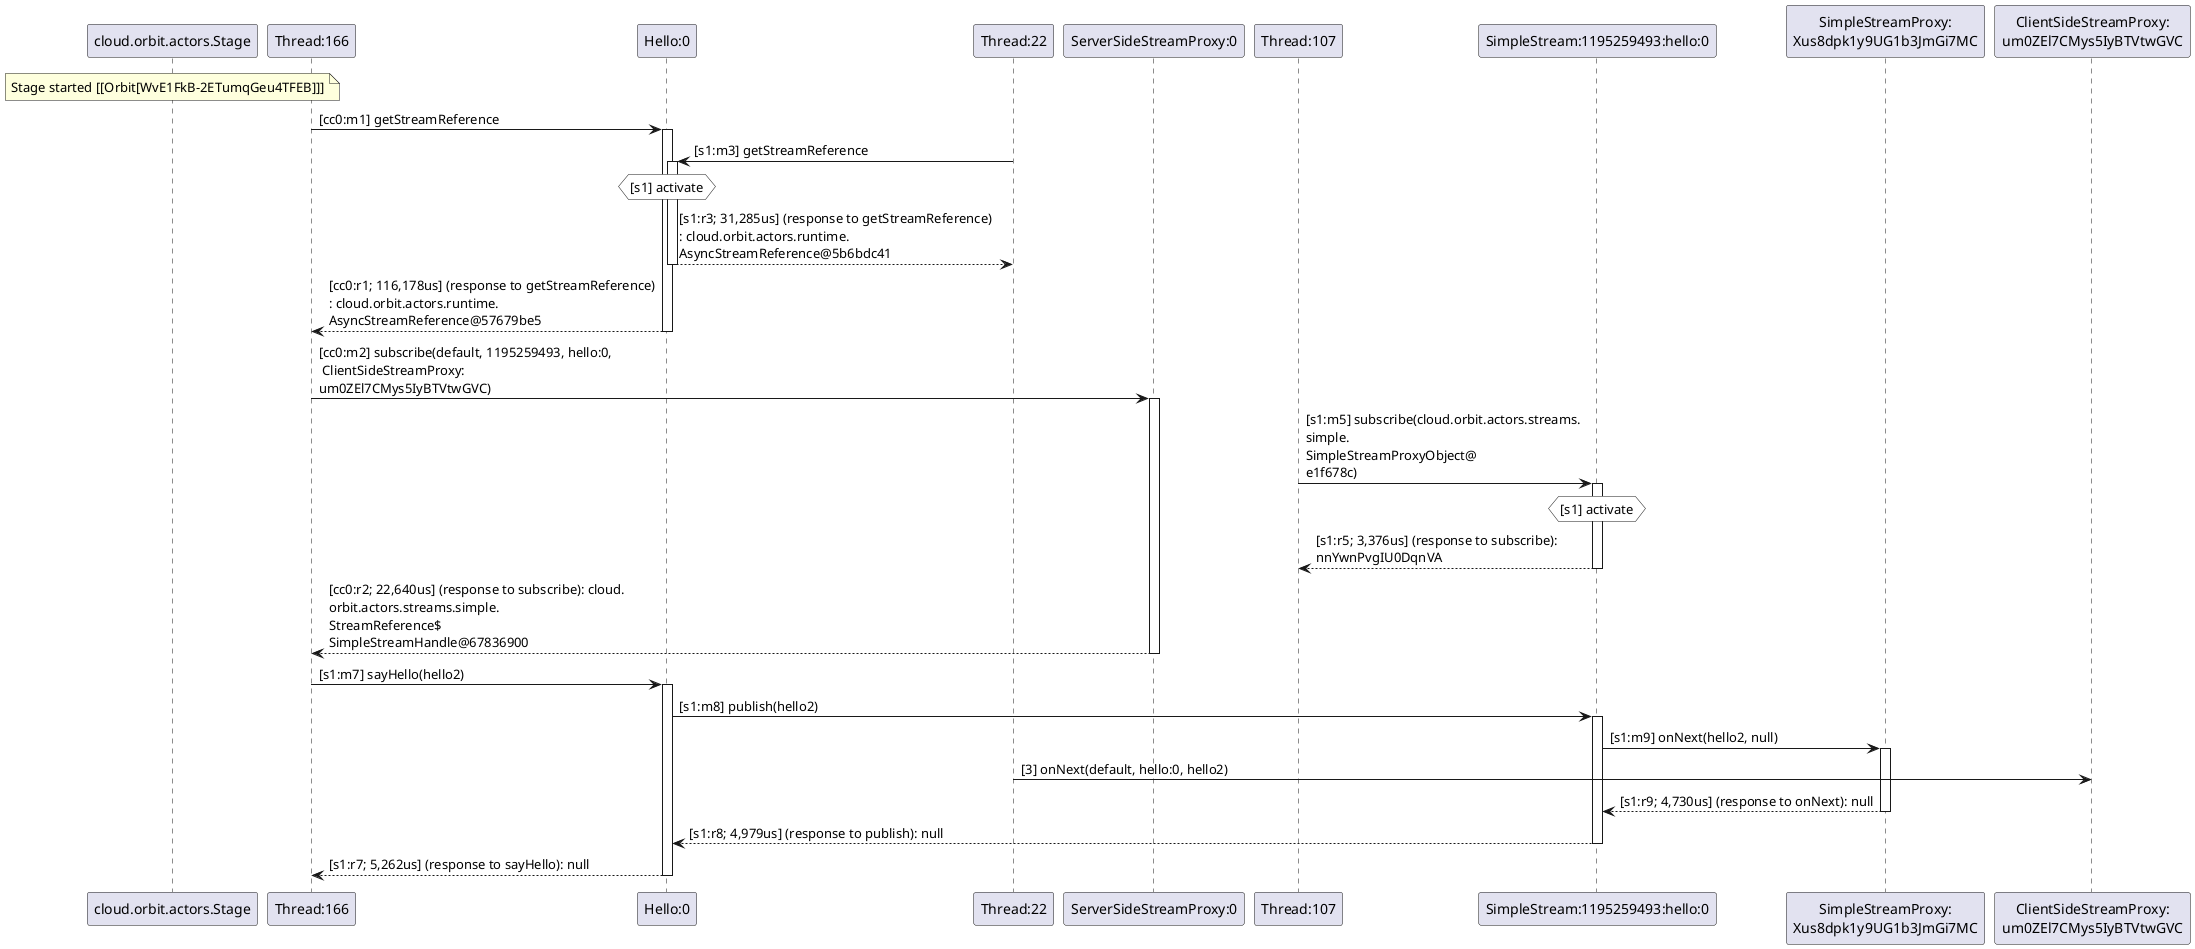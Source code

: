 @startuml
note over "cloud.orbit.actors.Stage": Stage started [[Orbit[WvE1FkB-2ETumqGeu4TFEB]]]
"Thread:166" -> "Hello:0" : [cc0:m1] getStreamReference
activate "Hello:0"
"Thread:22" -> "Hello:0" : [s1:m3] getStreamReference
activate "Hello:0"
hnote over "Hello:0" #white : [s1] activate
"Hello:0" --> "Thread:22" : [s1:r3; 31,285us] (response to getStreamReference)\n: cloud.orbit.actors.runtime.\nAsyncStreamReference@5b6bdc41
deactivate "Hello:0"
"Hello:0" --> "Thread:166" : [cc0:r1; 116,178us] (response to getStreamReference)\n: cloud.orbit.actors.runtime.\nAsyncStreamReference@57679be5
deactivate "Hello:0"
"Thread:166" -> "ServerSideStreamProxy:0" : [cc0:m2] subscribe(default, 1195259493, hello:0,\n ClientSideStreamProxy:\num0ZEl7CMys5IyBTVtwGVC)
activate "ServerSideStreamProxy:0"
"Thread:107" -> "SimpleStream:1195259493:hello:0" : [s1:m5] subscribe(cloud.orbit.actors.streams.\nsimple.\nSimpleStreamProxyObject@\ne1f678c)
activate "SimpleStream:1195259493:hello:0"
hnote over "SimpleStream:1195259493:hello:0" #white : [s1] activate
"SimpleStream:1195259493:hello:0" --> "Thread:107" : [s1:r5; 3,376us] (response to subscribe): \nnnYwnPvgIU0DqnVA
deactivate "SimpleStream:1195259493:hello:0"
"ServerSideStreamProxy:0" --> "Thread:166" : [cc0:r2; 22,640us] (response to subscribe): cloud.\norbit.actors.streams.simple.\nStreamReference$\nSimpleStreamHandle@67836900
deactivate "ServerSideStreamProxy:0"
"Thread:166" -> "Hello:0" : [s1:m7] sayHello(hello2)
activate "Hello:0"
"Hello:0" -> "SimpleStream:1195259493:hello:0" : [s1:m8] publish(hello2)
activate "SimpleStream:1195259493:hello:0"
"SimpleStream:1195259493:hello:0" -> "SimpleStreamProxy:\nXus8dpk1y9UG1b3JmGi7MC" : [s1:m9] onNext(hello2, null)
activate "SimpleStreamProxy:\nXus8dpk1y9UG1b3JmGi7MC"
"Thread:22" -> "ClientSideStreamProxy:\num0ZEl7CMys5IyBTVtwGVC" : [3] onNext(default, hello:0, hello2)
"SimpleStreamProxy:\nXus8dpk1y9UG1b3JmGi7MC" --> "SimpleStream:1195259493:hello:0" : [s1:r9; 4,730us] (response to onNext): null
deactivate "SimpleStreamProxy:\nXus8dpk1y9UG1b3JmGi7MC"
"SimpleStream:1195259493:hello:0" --> "Hello:0" : [s1:r8; 4,979us] (response to publish): null
deactivate "SimpleStream:1195259493:hello:0"
"Hello:0" --> "Thread:166" : [s1:r7; 5,262us] (response to sayHello): null
deactivate "Hello:0"
@enduml
